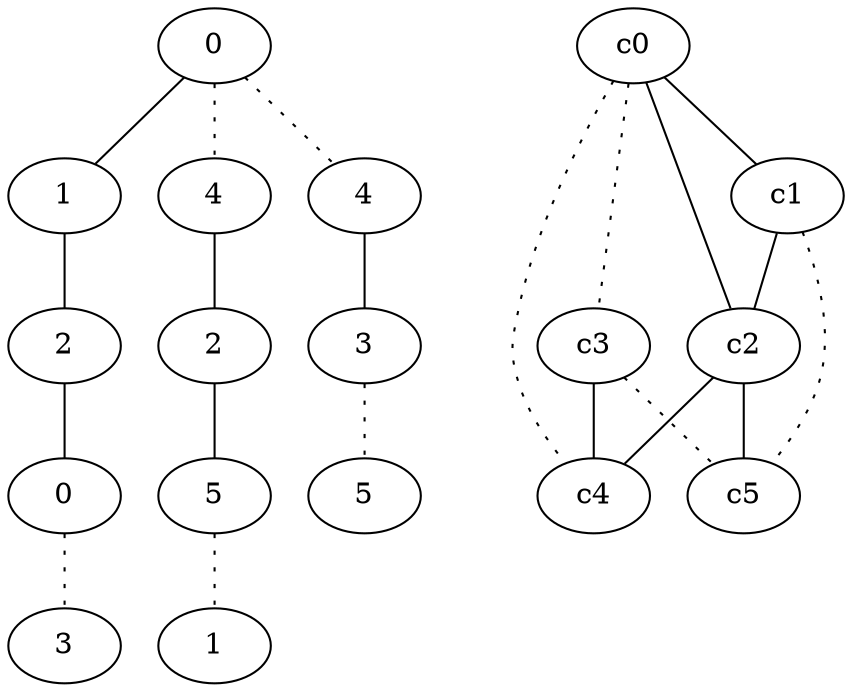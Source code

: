 graph {
a0[label=0];
a1[label=1];
a2[label=2];
a3[label=0];
a4[label=3];
a5[label=4];
a6[label=2];
a7[label=5];
a8[label=1];
a9[label=4];
a10[label=3];
a11[label=5];
a0 -- a1;
a0 -- a5 [style=dotted];
a0 -- a9 [style=dotted];
a1 -- a2;
a2 -- a3;
a3 -- a4 [style=dotted];
a5 -- a6;
a6 -- a7;
a7 -- a8 [style=dotted];
a9 -- a10;
a10 -- a11 [style=dotted];
c0 -- c1;
c0 -- c2;
c0 -- c3 [style=dotted];
c0 -- c4 [style=dotted];
c1 -- c2;
c1 -- c5 [style=dotted];
c2 -- c4;
c2 -- c5;
c3 -- c4;
c3 -- c5 [style=dotted];
}
